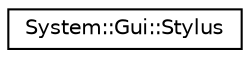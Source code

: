 digraph G
{
  edge [fontname="Helvetica",fontsize="10",labelfontname="Helvetica",labelfontsize="10"];
  node [fontname="Helvetica",fontsize="10",shape=record];
  rankdir="LR";
  Node1 [label="System::Gui::Stylus",height=0.2,width=0.4,color="black", fillcolor="white", style="filled",URL="$class_system_1_1_gui_1_1_stylus.html"];
}
